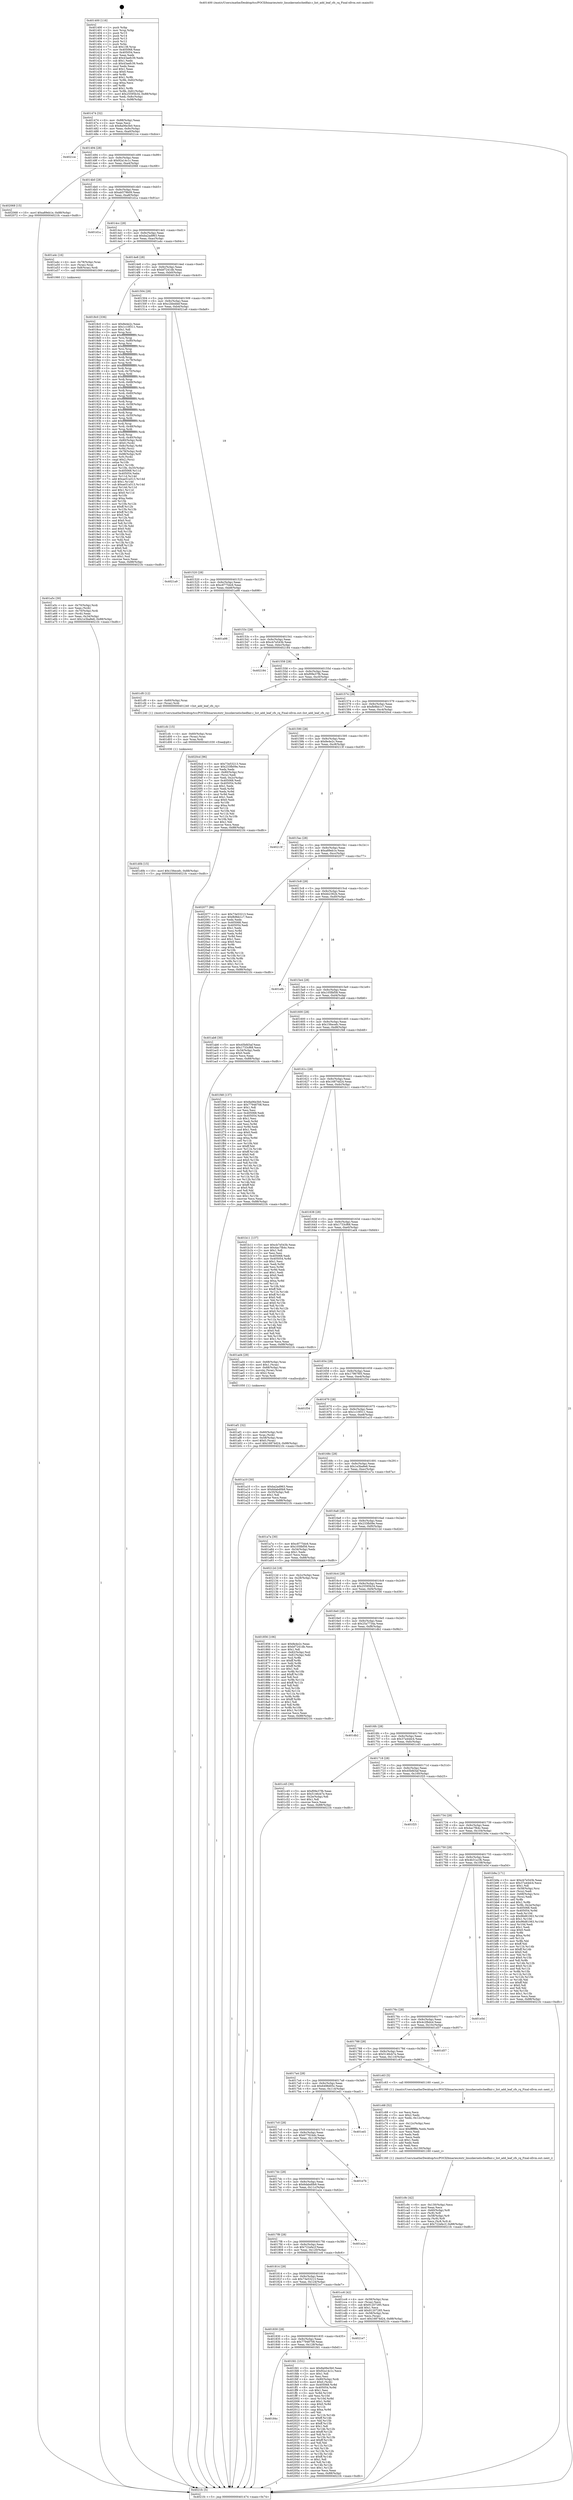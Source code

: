 digraph "0x401400" {
  label = "0x401400 (/mnt/c/Users/mathe/Desktop/tcc/POCII/binaries/extr_linuxkernelschedfair.c_list_add_leaf_cfs_rq_Final-ollvm.out::main(0))"
  labelloc = "t"
  node[shape=record]

  Entry [label="",width=0.3,height=0.3,shape=circle,fillcolor=black,style=filled]
  "0x401474" [label="{
     0x401474 [32]\l
     | [instrs]\l
     &nbsp;&nbsp;0x401474 \<+6\>: mov -0x88(%rbp),%eax\l
     &nbsp;&nbsp;0x40147a \<+2\>: mov %eax,%ecx\l
     &nbsp;&nbsp;0x40147c \<+6\>: sub $0x8a06e3b0,%ecx\l
     &nbsp;&nbsp;0x401482 \<+6\>: mov %eax,-0x9c(%rbp)\l
     &nbsp;&nbsp;0x401488 \<+6\>: mov %ecx,-0xa0(%rbp)\l
     &nbsp;&nbsp;0x40148e \<+6\>: je 00000000004021ce \<main+0xdce\>\l
  }"]
  "0x4021ce" [label="{
     0x4021ce\l
  }", style=dashed]
  "0x401494" [label="{
     0x401494 [28]\l
     | [instrs]\l
     &nbsp;&nbsp;0x401494 \<+5\>: jmp 0000000000401499 \<main+0x99\>\l
     &nbsp;&nbsp;0x401499 \<+6\>: mov -0x9c(%rbp),%eax\l
     &nbsp;&nbsp;0x40149f \<+5\>: sub $0x92a14c1c,%eax\l
     &nbsp;&nbsp;0x4014a4 \<+6\>: mov %eax,-0xa4(%rbp)\l
     &nbsp;&nbsp;0x4014aa \<+6\>: je 0000000000402068 \<main+0xc68\>\l
  }"]
  Exit [label="",width=0.3,height=0.3,shape=circle,fillcolor=black,style=filled,peripheries=2]
  "0x402068" [label="{
     0x402068 [15]\l
     | [instrs]\l
     &nbsp;&nbsp;0x402068 \<+10\>: movl $0xa89eb1e,-0x88(%rbp)\l
     &nbsp;&nbsp;0x402072 \<+5\>: jmp 00000000004021fc \<main+0xdfc\>\l
  }"]
  "0x4014b0" [label="{
     0x4014b0 [28]\l
     | [instrs]\l
     &nbsp;&nbsp;0x4014b0 \<+5\>: jmp 00000000004014b5 \<main+0xb5\>\l
     &nbsp;&nbsp;0x4014b5 \<+6\>: mov -0x9c(%rbp),%eax\l
     &nbsp;&nbsp;0x4014bb \<+5\>: sub $0xab579b09,%eax\l
     &nbsp;&nbsp;0x4014c0 \<+6\>: mov %eax,-0xa8(%rbp)\l
     &nbsp;&nbsp;0x4014c6 \<+6\>: je 0000000000401d1a \<main+0x91a\>\l
  }"]
  "0x40184c" [label="{
     0x40184c\l
  }", style=dashed]
  "0x401d1a" [label="{
     0x401d1a\l
  }", style=dashed]
  "0x4014cc" [label="{
     0x4014cc [28]\l
     | [instrs]\l
     &nbsp;&nbsp;0x4014cc \<+5\>: jmp 00000000004014d1 \<main+0xd1\>\l
     &nbsp;&nbsp;0x4014d1 \<+6\>: mov -0x9c(%rbp),%eax\l
     &nbsp;&nbsp;0x4014d7 \<+5\>: sub $0xba2ad963,%eax\l
     &nbsp;&nbsp;0x4014dc \<+6\>: mov %eax,-0xac(%rbp)\l
     &nbsp;&nbsp;0x4014e2 \<+6\>: je 0000000000401a4c \<main+0x64c\>\l
  }"]
  "0x401fd1" [label="{
     0x401fd1 [151]\l
     | [instrs]\l
     &nbsp;&nbsp;0x401fd1 \<+5\>: mov $0x8a06e3b0,%eax\l
     &nbsp;&nbsp;0x401fd6 \<+5\>: mov $0x92a14c1c,%ecx\l
     &nbsp;&nbsp;0x401fdb \<+2\>: mov $0x1,%dl\l
     &nbsp;&nbsp;0x401fdd \<+2\>: xor %esi,%esi\l
     &nbsp;&nbsp;0x401fdf \<+4\>: mov -0x80(%rbp),%rdi\l
     &nbsp;&nbsp;0x401fe3 \<+6\>: movl $0x0,(%rdi)\l
     &nbsp;&nbsp;0x401fe9 \<+8\>: mov 0x405068,%r8d\l
     &nbsp;&nbsp;0x401ff1 \<+8\>: mov 0x405054,%r9d\l
     &nbsp;&nbsp;0x401ff9 \<+3\>: sub $0x1,%esi\l
     &nbsp;&nbsp;0x401ffc \<+3\>: mov %r8d,%r10d\l
     &nbsp;&nbsp;0x401fff \<+3\>: add %esi,%r10d\l
     &nbsp;&nbsp;0x402002 \<+4\>: imul %r10d,%r8d\l
     &nbsp;&nbsp;0x402006 \<+4\>: and $0x1,%r8d\l
     &nbsp;&nbsp;0x40200a \<+4\>: cmp $0x0,%r8d\l
     &nbsp;&nbsp;0x40200e \<+4\>: sete %r11b\l
     &nbsp;&nbsp;0x402012 \<+4\>: cmp $0xa,%r9d\l
     &nbsp;&nbsp;0x402016 \<+3\>: setl %bl\l
     &nbsp;&nbsp;0x402019 \<+3\>: mov %r11b,%r14b\l
     &nbsp;&nbsp;0x40201c \<+4\>: xor $0xff,%r14b\l
     &nbsp;&nbsp;0x402020 \<+3\>: mov %bl,%r15b\l
     &nbsp;&nbsp;0x402023 \<+4\>: xor $0xff,%r15b\l
     &nbsp;&nbsp;0x402027 \<+3\>: xor $0x1,%dl\l
     &nbsp;&nbsp;0x40202a \<+3\>: mov %r14b,%r12b\l
     &nbsp;&nbsp;0x40202d \<+4\>: and $0xff,%r12b\l
     &nbsp;&nbsp;0x402031 \<+3\>: and %dl,%r11b\l
     &nbsp;&nbsp;0x402034 \<+3\>: mov %r15b,%r13b\l
     &nbsp;&nbsp;0x402037 \<+4\>: and $0xff,%r13b\l
     &nbsp;&nbsp;0x40203b \<+2\>: and %dl,%bl\l
     &nbsp;&nbsp;0x40203d \<+3\>: or %r11b,%r12b\l
     &nbsp;&nbsp;0x402040 \<+3\>: or %bl,%r13b\l
     &nbsp;&nbsp;0x402043 \<+3\>: xor %r13b,%r12b\l
     &nbsp;&nbsp;0x402046 \<+3\>: or %r15b,%r14b\l
     &nbsp;&nbsp;0x402049 \<+4\>: xor $0xff,%r14b\l
     &nbsp;&nbsp;0x40204d \<+3\>: or $0x1,%dl\l
     &nbsp;&nbsp;0x402050 \<+3\>: and %dl,%r14b\l
     &nbsp;&nbsp;0x402053 \<+3\>: or %r14b,%r12b\l
     &nbsp;&nbsp;0x402056 \<+4\>: test $0x1,%r12b\l
     &nbsp;&nbsp;0x40205a \<+3\>: cmovne %ecx,%eax\l
     &nbsp;&nbsp;0x40205d \<+6\>: mov %eax,-0x88(%rbp)\l
     &nbsp;&nbsp;0x402063 \<+5\>: jmp 00000000004021fc \<main+0xdfc\>\l
  }"]
  "0x401a4c" [label="{
     0x401a4c [16]\l
     | [instrs]\l
     &nbsp;&nbsp;0x401a4c \<+4\>: mov -0x78(%rbp),%rax\l
     &nbsp;&nbsp;0x401a50 \<+3\>: mov (%rax),%rax\l
     &nbsp;&nbsp;0x401a53 \<+4\>: mov 0x8(%rax),%rdi\l
     &nbsp;&nbsp;0x401a57 \<+5\>: call 0000000000401060 \<atoi@plt\>\l
     | [calls]\l
     &nbsp;&nbsp;0x401060 \{1\} (unknown)\l
  }"]
  "0x4014e8" [label="{
     0x4014e8 [28]\l
     | [instrs]\l
     &nbsp;&nbsp;0x4014e8 \<+5\>: jmp 00000000004014ed \<main+0xed\>\l
     &nbsp;&nbsp;0x4014ed \<+6\>: mov -0x9c(%rbp),%eax\l
     &nbsp;&nbsp;0x4014f3 \<+5\>: sub $0xbf7241db,%eax\l
     &nbsp;&nbsp;0x4014f8 \<+6\>: mov %eax,-0xb0(%rbp)\l
     &nbsp;&nbsp;0x4014fe \<+6\>: je 00000000004018c0 \<main+0x4c0\>\l
  }"]
  "0x401830" [label="{
     0x401830 [28]\l
     | [instrs]\l
     &nbsp;&nbsp;0x401830 \<+5\>: jmp 0000000000401835 \<main+0x435\>\l
     &nbsp;&nbsp;0x401835 \<+6\>: mov -0x9c(%rbp),%eax\l
     &nbsp;&nbsp;0x40183b \<+5\>: sub $0x77948708,%eax\l
     &nbsp;&nbsp;0x401840 \<+6\>: mov %eax,-0x128(%rbp)\l
     &nbsp;&nbsp;0x401846 \<+6\>: je 0000000000401fd1 \<main+0xbd1\>\l
  }"]
  "0x4018c0" [label="{
     0x4018c0 [336]\l
     | [instrs]\l
     &nbsp;&nbsp;0x4018c0 \<+5\>: mov $0x8e4e2c,%eax\l
     &nbsp;&nbsp;0x4018c5 \<+5\>: mov $0x1c10f311,%ecx\l
     &nbsp;&nbsp;0x4018ca \<+2\>: mov $0x1,%dl\l
     &nbsp;&nbsp;0x4018cc \<+3\>: mov %rsp,%rsi\l
     &nbsp;&nbsp;0x4018cf \<+4\>: add $0xfffffffffffffff0,%rsi\l
     &nbsp;&nbsp;0x4018d3 \<+3\>: mov %rsi,%rsp\l
     &nbsp;&nbsp;0x4018d6 \<+4\>: mov %rsi,-0x80(%rbp)\l
     &nbsp;&nbsp;0x4018da \<+3\>: mov %rsp,%rsi\l
     &nbsp;&nbsp;0x4018dd \<+4\>: add $0xfffffffffffffff0,%rsi\l
     &nbsp;&nbsp;0x4018e1 \<+3\>: mov %rsi,%rsp\l
     &nbsp;&nbsp;0x4018e4 \<+3\>: mov %rsp,%rdi\l
     &nbsp;&nbsp;0x4018e7 \<+4\>: add $0xfffffffffffffff0,%rdi\l
     &nbsp;&nbsp;0x4018eb \<+3\>: mov %rdi,%rsp\l
     &nbsp;&nbsp;0x4018ee \<+4\>: mov %rdi,-0x78(%rbp)\l
     &nbsp;&nbsp;0x4018f2 \<+3\>: mov %rsp,%rdi\l
     &nbsp;&nbsp;0x4018f5 \<+4\>: add $0xfffffffffffffff0,%rdi\l
     &nbsp;&nbsp;0x4018f9 \<+3\>: mov %rdi,%rsp\l
     &nbsp;&nbsp;0x4018fc \<+4\>: mov %rdi,-0x70(%rbp)\l
     &nbsp;&nbsp;0x401900 \<+3\>: mov %rsp,%rdi\l
     &nbsp;&nbsp;0x401903 \<+4\>: add $0xfffffffffffffff0,%rdi\l
     &nbsp;&nbsp;0x401907 \<+3\>: mov %rdi,%rsp\l
     &nbsp;&nbsp;0x40190a \<+4\>: mov %rdi,-0x68(%rbp)\l
     &nbsp;&nbsp;0x40190e \<+3\>: mov %rsp,%rdi\l
     &nbsp;&nbsp;0x401911 \<+4\>: add $0xfffffffffffffff0,%rdi\l
     &nbsp;&nbsp;0x401915 \<+3\>: mov %rdi,%rsp\l
     &nbsp;&nbsp;0x401918 \<+4\>: mov %rdi,-0x60(%rbp)\l
     &nbsp;&nbsp;0x40191c \<+3\>: mov %rsp,%rdi\l
     &nbsp;&nbsp;0x40191f \<+4\>: add $0xfffffffffffffff0,%rdi\l
     &nbsp;&nbsp;0x401923 \<+3\>: mov %rdi,%rsp\l
     &nbsp;&nbsp;0x401926 \<+4\>: mov %rdi,-0x58(%rbp)\l
     &nbsp;&nbsp;0x40192a \<+3\>: mov %rsp,%rdi\l
     &nbsp;&nbsp;0x40192d \<+4\>: add $0xfffffffffffffff0,%rdi\l
     &nbsp;&nbsp;0x401931 \<+3\>: mov %rdi,%rsp\l
     &nbsp;&nbsp;0x401934 \<+4\>: mov %rdi,-0x50(%rbp)\l
     &nbsp;&nbsp;0x401938 \<+3\>: mov %rsp,%rdi\l
     &nbsp;&nbsp;0x40193b \<+4\>: add $0xfffffffffffffff0,%rdi\l
     &nbsp;&nbsp;0x40193f \<+3\>: mov %rdi,%rsp\l
     &nbsp;&nbsp;0x401942 \<+4\>: mov %rdi,-0x48(%rbp)\l
     &nbsp;&nbsp;0x401946 \<+3\>: mov %rsp,%rdi\l
     &nbsp;&nbsp;0x401949 \<+4\>: add $0xfffffffffffffff0,%rdi\l
     &nbsp;&nbsp;0x40194d \<+3\>: mov %rdi,%rsp\l
     &nbsp;&nbsp;0x401950 \<+4\>: mov %rdi,-0x40(%rbp)\l
     &nbsp;&nbsp;0x401954 \<+4\>: mov -0x80(%rbp),%rdi\l
     &nbsp;&nbsp;0x401958 \<+6\>: movl $0x0,(%rdi)\l
     &nbsp;&nbsp;0x40195e \<+7\>: mov -0x8c(%rbp),%r8d\l
     &nbsp;&nbsp;0x401965 \<+3\>: mov %r8d,(%rsi)\l
     &nbsp;&nbsp;0x401968 \<+4\>: mov -0x78(%rbp),%rdi\l
     &nbsp;&nbsp;0x40196c \<+7\>: mov -0x98(%rbp),%r9\l
     &nbsp;&nbsp;0x401973 \<+3\>: mov %r9,(%rdi)\l
     &nbsp;&nbsp;0x401976 \<+3\>: cmpl $0x2,(%rsi)\l
     &nbsp;&nbsp;0x401979 \<+4\>: setne %r10b\l
     &nbsp;&nbsp;0x40197d \<+4\>: and $0x1,%r10b\l
     &nbsp;&nbsp;0x401981 \<+4\>: mov %r10b,-0x35(%rbp)\l
     &nbsp;&nbsp;0x401985 \<+8\>: mov 0x405068,%r11d\l
     &nbsp;&nbsp;0x40198d \<+7\>: mov 0x405054,%ebx\l
     &nbsp;&nbsp;0x401994 \<+3\>: mov %r11d,%r14d\l
     &nbsp;&nbsp;0x401997 \<+7\>: add $0xae51a513,%r14d\l
     &nbsp;&nbsp;0x40199e \<+4\>: sub $0x1,%r14d\l
     &nbsp;&nbsp;0x4019a2 \<+7\>: sub $0xae51a513,%r14d\l
     &nbsp;&nbsp;0x4019a9 \<+4\>: imul %r14d,%r11d\l
     &nbsp;&nbsp;0x4019ad \<+4\>: and $0x1,%r11d\l
     &nbsp;&nbsp;0x4019b1 \<+4\>: cmp $0x0,%r11d\l
     &nbsp;&nbsp;0x4019b5 \<+4\>: sete %r10b\l
     &nbsp;&nbsp;0x4019b9 \<+3\>: cmp $0xa,%ebx\l
     &nbsp;&nbsp;0x4019bc \<+4\>: setl %r15b\l
     &nbsp;&nbsp;0x4019c0 \<+3\>: mov %r10b,%r12b\l
     &nbsp;&nbsp;0x4019c3 \<+4\>: xor $0xff,%r12b\l
     &nbsp;&nbsp;0x4019c7 \<+3\>: mov %r15b,%r13b\l
     &nbsp;&nbsp;0x4019ca \<+4\>: xor $0xff,%r13b\l
     &nbsp;&nbsp;0x4019ce \<+3\>: xor $0x0,%dl\l
     &nbsp;&nbsp;0x4019d1 \<+3\>: mov %r12b,%sil\l
     &nbsp;&nbsp;0x4019d4 \<+4\>: and $0x0,%sil\l
     &nbsp;&nbsp;0x4019d8 \<+3\>: and %dl,%r10b\l
     &nbsp;&nbsp;0x4019db \<+3\>: mov %r13b,%dil\l
     &nbsp;&nbsp;0x4019de \<+4\>: and $0x0,%dil\l
     &nbsp;&nbsp;0x4019e2 \<+3\>: and %dl,%r15b\l
     &nbsp;&nbsp;0x4019e5 \<+3\>: or %r10b,%sil\l
     &nbsp;&nbsp;0x4019e8 \<+3\>: or %r15b,%dil\l
     &nbsp;&nbsp;0x4019eb \<+3\>: xor %dil,%sil\l
     &nbsp;&nbsp;0x4019ee \<+3\>: or %r13b,%r12b\l
     &nbsp;&nbsp;0x4019f1 \<+4\>: xor $0xff,%r12b\l
     &nbsp;&nbsp;0x4019f5 \<+3\>: or $0x0,%dl\l
     &nbsp;&nbsp;0x4019f8 \<+3\>: and %dl,%r12b\l
     &nbsp;&nbsp;0x4019fb \<+3\>: or %r12b,%sil\l
     &nbsp;&nbsp;0x4019fe \<+4\>: test $0x1,%sil\l
     &nbsp;&nbsp;0x401a02 \<+3\>: cmovne %ecx,%eax\l
     &nbsp;&nbsp;0x401a05 \<+6\>: mov %eax,-0x88(%rbp)\l
     &nbsp;&nbsp;0x401a0b \<+5\>: jmp 00000000004021fc \<main+0xdfc\>\l
  }"]
  "0x401504" [label="{
     0x401504 [28]\l
     | [instrs]\l
     &nbsp;&nbsp;0x401504 \<+5\>: jmp 0000000000401509 \<main+0x109\>\l
     &nbsp;&nbsp;0x401509 \<+6\>: mov -0x9c(%rbp),%eax\l
     &nbsp;&nbsp;0x40150f \<+5\>: sub $0xc2bbddef,%eax\l
     &nbsp;&nbsp;0x401514 \<+6\>: mov %eax,-0xb4(%rbp)\l
     &nbsp;&nbsp;0x40151a \<+6\>: je 00000000004021a9 \<main+0xda9\>\l
  }"]
  "0x4021e7" [label="{
     0x4021e7\l
  }", style=dashed]
  "0x4021a9" [label="{
     0x4021a9\l
  }", style=dashed]
  "0x401520" [label="{
     0x401520 [28]\l
     | [instrs]\l
     &nbsp;&nbsp;0x401520 \<+5\>: jmp 0000000000401525 \<main+0x125\>\l
     &nbsp;&nbsp;0x401525 \<+6\>: mov -0x9c(%rbp),%eax\l
     &nbsp;&nbsp;0x40152b \<+5\>: sub $0xc8775dc6,%eax\l
     &nbsp;&nbsp;0x401530 \<+6\>: mov %eax,-0xb8(%rbp)\l
     &nbsp;&nbsp;0x401536 \<+6\>: je 0000000000401a98 \<main+0x698\>\l
  }"]
  "0x401d0b" [label="{
     0x401d0b [15]\l
     | [instrs]\l
     &nbsp;&nbsp;0x401d0b \<+10\>: movl $0x156ecefc,-0x88(%rbp)\l
     &nbsp;&nbsp;0x401d15 \<+5\>: jmp 00000000004021fc \<main+0xdfc\>\l
  }"]
  "0x401a98" [label="{
     0x401a98\l
  }", style=dashed]
  "0x40153c" [label="{
     0x40153c [28]\l
     | [instrs]\l
     &nbsp;&nbsp;0x40153c \<+5\>: jmp 0000000000401541 \<main+0x141\>\l
     &nbsp;&nbsp;0x401541 \<+6\>: mov -0x9c(%rbp),%eax\l
     &nbsp;&nbsp;0x401547 \<+5\>: sub $0xcb7e543b,%eax\l
     &nbsp;&nbsp;0x40154c \<+6\>: mov %eax,-0xbc(%rbp)\l
     &nbsp;&nbsp;0x401552 \<+6\>: je 0000000000402184 \<main+0xd84\>\l
  }"]
  "0x401cfc" [label="{
     0x401cfc [15]\l
     | [instrs]\l
     &nbsp;&nbsp;0x401cfc \<+4\>: mov -0x60(%rbp),%rax\l
     &nbsp;&nbsp;0x401d00 \<+3\>: mov (%rax),%rax\l
     &nbsp;&nbsp;0x401d03 \<+3\>: mov %rax,%rdi\l
     &nbsp;&nbsp;0x401d06 \<+5\>: call 0000000000401030 \<free@plt\>\l
     | [calls]\l
     &nbsp;&nbsp;0x401030 \{1\} (unknown)\l
  }"]
  "0x402184" [label="{
     0x402184\l
  }", style=dashed]
  "0x401558" [label="{
     0x401558 [28]\l
     | [instrs]\l
     &nbsp;&nbsp;0x401558 \<+5\>: jmp 000000000040155d \<main+0x15d\>\l
     &nbsp;&nbsp;0x40155d \<+6\>: mov -0x9c(%rbp),%eax\l
     &nbsp;&nbsp;0x401563 \<+5\>: sub $0xf09e37fb,%eax\l
     &nbsp;&nbsp;0x401568 \<+6\>: mov %eax,-0xc0(%rbp)\l
     &nbsp;&nbsp;0x40156e \<+6\>: je 0000000000401cf0 \<main+0x8f0\>\l
  }"]
  "0x401814" [label="{
     0x401814 [28]\l
     | [instrs]\l
     &nbsp;&nbsp;0x401814 \<+5\>: jmp 0000000000401819 \<main+0x419\>\l
     &nbsp;&nbsp;0x401819 \<+6\>: mov -0x9c(%rbp),%eax\l
     &nbsp;&nbsp;0x40181f \<+5\>: sub $0x73e53213,%eax\l
     &nbsp;&nbsp;0x401824 \<+6\>: mov %eax,-0x124(%rbp)\l
     &nbsp;&nbsp;0x40182a \<+6\>: je 00000000004021e7 \<main+0xde7\>\l
  }"]
  "0x401cf0" [label="{
     0x401cf0 [12]\l
     | [instrs]\l
     &nbsp;&nbsp;0x401cf0 \<+4\>: mov -0x60(%rbp),%rax\l
     &nbsp;&nbsp;0x401cf4 \<+3\>: mov (%rax),%rdi\l
     &nbsp;&nbsp;0x401cf7 \<+5\>: call 0000000000401240 \<list_add_leaf_cfs_rq\>\l
     | [calls]\l
     &nbsp;&nbsp;0x401240 \{1\} (/mnt/c/Users/mathe/Desktop/tcc/POCII/binaries/extr_linuxkernelschedfair.c_list_add_leaf_cfs_rq_Final-ollvm.out::list_add_leaf_cfs_rq)\l
  }"]
  "0x401574" [label="{
     0x401574 [28]\l
     | [instrs]\l
     &nbsp;&nbsp;0x401574 \<+5\>: jmp 0000000000401579 \<main+0x179\>\l
     &nbsp;&nbsp;0x401579 \<+6\>: mov -0x9c(%rbp),%eax\l
     &nbsp;&nbsp;0x40157f \<+5\>: sub $0xfb9bb1c7,%eax\l
     &nbsp;&nbsp;0x401584 \<+6\>: mov %eax,-0xc4(%rbp)\l
     &nbsp;&nbsp;0x40158a \<+6\>: je 00000000004020cd \<main+0xccd\>\l
  }"]
  "0x401cc6" [label="{
     0x401cc6 [42]\l
     | [instrs]\l
     &nbsp;&nbsp;0x401cc6 \<+4\>: mov -0x58(%rbp),%rax\l
     &nbsp;&nbsp;0x401cca \<+2\>: mov (%rax),%ecx\l
     &nbsp;&nbsp;0x401ccc \<+6\>: sub $0x91207285,%ecx\l
     &nbsp;&nbsp;0x401cd2 \<+3\>: add $0x1,%ecx\l
     &nbsp;&nbsp;0x401cd5 \<+6\>: add $0x91207285,%ecx\l
     &nbsp;&nbsp;0x401cdb \<+4\>: mov -0x58(%rbp),%rax\l
     &nbsp;&nbsp;0x401cdf \<+2\>: mov %ecx,(%rax)\l
     &nbsp;&nbsp;0x401ce1 \<+10\>: movl $0x16874d24,-0x88(%rbp)\l
     &nbsp;&nbsp;0x401ceb \<+5\>: jmp 00000000004021fc \<main+0xdfc\>\l
  }"]
  "0x4020cd" [label="{
     0x4020cd [96]\l
     | [instrs]\l
     &nbsp;&nbsp;0x4020cd \<+5\>: mov $0x73e53213,%eax\l
     &nbsp;&nbsp;0x4020d2 \<+5\>: mov $0x233fb09e,%ecx\l
     &nbsp;&nbsp;0x4020d7 \<+2\>: xor %edx,%edx\l
     &nbsp;&nbsp;0x4020d9 \<+4\>: mov -0x80(%rbp),%rsi\l
     &nbsp;&nbsp;0x4020dd \<+2\>: mov (%rsi),%edi\l
     &nbsp;&nbsp;0x4020df \<+3\>: mov %edi,-0x2c(%rbp)\l
     &nbsp;&nbsp;0x4020e2 \<+7\>: mov 0x405068,%edi\l
     &nbsp;&nbsp;0x4020e9 \<+8\>: mov 0x405054,%r8d\l
     &nbsp;&nbsp;0x4020f1 \<+3\>: sub $0x1,%edx\l
     &nbsp;&nbsp;0x4020f4 \<+3\>: mov %edi,%r9d\l
     &nbsp;&nbsp;0x4020f7 \<+3\>: add %edx,%r9d\l
     &nbsp;&nbsp;0x4020fa \<+4\>: imul %r9d,%edi\l
     &nbsp;&nbsp;0x4020fe \<+3\>: and $0x1,%edi\l
     &nbsp;&nbsp;0x402101 \<+3\>: cmp $0x0,%edi\l
     &nbsp;&nbsp;0x402104 \<+4\>: sete %r10b\l
     &nbsp;&nbsp;0x402108 \<+4\>: cmp $0xa,%r8d\l
     &nbsp;&nbsp;0x40210c \<+4\>: setl %r11b\l
     &nbsp;&nbsp;0x402110 \<+3\>: mov %r10b,%bl\l
     &nbsp;&nbsp;0x402113 \<+3\>: and %r11b,%bl\l
     &nbsp;&nbsp;0x402116 \<+3\>: xor %r11b,%r10b\l
     &nbsp;&nbsp;0x402119 \<+3\>: or %r10b,%bl\l
     &nbsp;&nbsp;0x40211c \<+3\>: test $0x1,%bl\l
     &nbsp;&nbsp;0x40211f \<+3\>: cmovne %ecx,%eax\l
     &nbsp;&nbsp;0x402122 \<+6\>: mov %eax,-0x88(%rbp)\l
     &nbsp;&nbsp;0x402128 \<+5\>: jmp 00000000004021fc \<main+0xdfc\>\l
  }"]
  "0x401590" [label="{
     0x401590 [28]\l
     | [instrs]\l
     &nbsp;&nbsp;0x401590 \<+5\>: jmp 0000000000401595 \<main+0x195\>\l
     &nbsp;&nbsp;0x401595 \<+6\>: mov -0x9c(%rbp),%eax\l
     &nbsp;&nbsp;0x40159b \<+5\>: sub $0x8e4e2c,%eax\l
     &nbsp;&nbsp;0x4015a0 \<+6\>: mov %eax,-0xc8(%rbp)\l
     &nbsp;&nbsp;0x4015a6 \<+6\>: je 000000000040213f \<main+0xd3f\>\l
  }"]
  "0x4017f8" [label="{
     0x4017f8 [28]\l
     | [instrs]\l
     &nbsp;&nbsp;0x4017f8 \<+5\>: jmp 00000000004017fd \<main+0x3fd\>\l
     &nbsp;&nbsp;0x4017fd \<+6\>: mov -0x9c(%rbp),%eax\l
     &nbsp;&nbsp;0x401803 \<+5\>: sub $0x722efa1f,%eax\l
     &nbsp;&nbsp;0x401808 \<+6\>: mov %eax,-0x120(%rbp)\l
     &nbsp;&nbsp;0x40180e \<+6\>: je 0000000000401cc6 \<main+0x8c6\>\l
  }"]
  "0x40213f" [label="{
     0x40213f\l
  }", style=dashed]
  "0x4015ac" [label="{
     0x4015ac [28]\l
     | [instrs]\l
     &nbsp;&nbsp;0x4015ac \<+5\>: jmp 00000000004015b1 \<main+0x1b1\>\l
     &nbsp;&nbsp;0x4015b1 \<+6\>: mov -0x9c(%rbp),%eax\l
     &nbsp;&nbsp;0x4015b7 \<+5\>: sub $0xa89eb1e,%eax\l
     &nbsp;&nbsp;0x4015bc \<+6\>: mov %eax,-0xcc(%rbp)\l
     &nbsp;&nbsp;0x4015c2 \<+6\>: je 0000000000402077 \<main+0xc77\>\l
  }"]
  "0x401a2e" [label="{
     0x401a2e\l
  }", style=dashed]
  "0x402077" [label="{
     0x402077 [86]\l
     | [instrs]\l
     &nbsp;&nbsp;0x402077 \<+5\>: mov $0x73e53213,%eax\l
     &nbsp;&nbsp;0x40207c \<+5\>: mov $0xfb9bb1c7,%ecx\l
     &nbsp;&nbsp;0x402081 \<+2\>: xor %edx,%edx\l
     &nbsp;&nbsp;0x402083 \<+7\>: mov 0x405068,%esi\l
     &nbsp;&nbsp;0x40208a \<+7\>: mov 0x405054,%edi\l
     &nbsp;&nbsp;0x402091 \<+3\>: sub $0x1,%edx\l
     &nbsp;&nbsp;0x402094 \<+3\>: mov %esi,%r8d\l
     &nbsp;&nbsp;0x402097 \<+3\>: add %edx,%r8d\l
     &nbsp;&nbsp;0x40209a \<+4\>: imul %r8d,%esi\l
     &nbsp;&nbsp;0x40209e \<+3\>: and $0x1,%esi\l
     &nbsp;&nbsp;0x4020a1 \<+3\>: cmp $0x0,%esi\l
     &nbsp;&nbsp;0x4020a4 \<+4\>: sete %r9b\l
     &nbsp;&nbsp;0x4020a8 \<+3\>: cmp $0xa,%edi\l
     &nbsp;&nbsp;0x4020ab \<+4\>: setl %r10b\l
     &nbsp;&nbsp;0x4020af \<+3\>: mov %r9b,%r11b\l
     &nbsp;&nbsp;0x4020b2 \<+3\>: and %r10b,%r11b\l
     &nbsp;&nbsp;0x4020b5 \<+3\>: xor %r10b,%r9b\l
     &nbsp;&nbsp;0x4020b8 \<+3\>: or %r9b,%r11b\l
     &nbsp;&nbsp;0x4020bb \<+4\>: test $0x1,%r11b\l
     &nbsp;&nbsp;0x4020bf \<+3\>: cmovne %ecx,%eax\l
     &nbsp;&nbsp;0x4020c2 \<+6\>: mov %eax,-0x88(%rbp)\l
     &nbsp;&nbsp;0x4020c8 \<+5\>: jmp 00000000004021fc \<main+0xdfc\>\l
  }"]
  "0x4015c8" [label="{
     0x4015c8 [28]\l
     | [instrs]\l
     &nbsp;&nbsp;0x4015c8 \<+5\>: jmp 00000000004015cd \<main+0x1cd\>\l
     &nbsp;&nbsp;0x4015cd \<+6\>: mov -0x9c(%rbp),%eax\l
     &nbsp;&nbsp;0x4015d3 \<+5\>: sub $0xbb2362b,%eax\l
     &nbsp;&nbsp;0x4015d8 \<+6\>: mov %eax,-0xd0(%rbp)\l
     &nbsp;&nbsp;0x4015de \<+6\>: je 0000000000401efb \<main+0xafb\>\l
  }"]
  "0x4017dc" [label="{
     0x4017dc [28]\l
     | [instrs]\l
     &nbsp;&nbsp;0x4017dc \<+5\>: jmp 00000000004017e1 \<main+0x3e1\>\l
     &nbsp;&nbsp;0x4017e1 \<+6\>: mov -0x9c(%rbp),%eax\l
     &nbsp;&nbsp;0x4017e7 \<+5\>: sub $0x6dabd0b9,%eax\l
     &nbsp;&nbsp;0x4017ec \<+6\>: mov %eax,-0x11c(%rbp)\l
     &nbsp;&nbsp;0x4017f2 \<+6\>: je 0000000000401a2e \<main+0x62e\>\l
  }"]
  "0x401efb" [label="{
     0x401efb\l
  }", style=dashed]
  "0x4015e4" [label="{
     0x4015e4 [28]\l
     | [instrs]\l
     &nbsp;&nbsp;0x4015e4 \<+5\>: jmp 00000000004015e9 \<main+0x1e9\>\l
     &nbsp;&nbsp;0x4015e9 \<+6\>: mov -0x9c(%rbp),%eax\l
     &nbsp;&nbsp;0x4015ef \<+5\>: sub $0x105fbf58,%eax\l
     &nbsp;&nbsp;0x4015f4 \<+6\>: mov %eax,-0xd4(%rbp)\l
     &nbsp;&nbsp;0x4015fa \<+6\>: je 0000000000401ab6 \<main+0x6b6\>\l
  }"]
  "0x401e7b" [label="{
     0x401e7b\l
  }", style=dashed]
  "0x401ab6" [label="{
     0x401ab6 [30]\l
     | [instrs]\l
     &nbsp;&nbsp;0x401ab6 \<+5\>: mov $0x45bfd3af,%eax\l
     &nbsp;&nbsp;0x401abb \<+5\>: mov $0x1733cf68,%ecx\l
     &nbsp;&nbsp;0x401ac0 \<+3\>: mov -0x34(%rbp),%edx\l
     &nbsp;&nbsp;0x401ac3 \<+3\>: cmp $0x0,%edx\l
     &nbsp;&nbsp;0x401ac6 \<+3\>: cmove %ecx,%eax\l
     &nbsp;&nbsp;0x401ac9 \<+6\>: mov %eax,-0x88(%rbp)\l
     &nbsp;&nbsp;0x401acf \<+5\>: jmp 00000000004021fc \<main+0xdfc\>\l
  }"]
  "0x401600" [label="{
     0x401600 [28]\l
     | [instrs]\l
     &nbsp;&nbsp;0x401600 \<+5\>: jmp 0000000000401605 \<main+0x205\>\l
     &nbsp;&nbsp;0x401605 \<+6\>: mov -0x9c(%rbp),%eax\l
     &nbsp;&nbsp;0x40160b \<+5\>: sub $0x156ecefc,%eax\l
     &nbsp;&nbsp;0x401610 \<+6\>: mov %eax,-0xd8(%rbp)\l
     &nbsp;&nbsp;0x401616 \<+6\>: je 0000000000401f48 \<main+0xb48\>\l
  }"]
  "0x4017c0" [label="{
     0x4017c0 [28]\l
     | [instrs]\l
     &nbsp;&nbsp;0x4017c0 \<+5\>: jmp 00000000004017c5 \<main+0x3c5\>\l
     &nbsp;&nbsp;0x4017c5 \<+6\>: mov -0x9c(%rbp),%eax\l
     &nbsp;&nbsp;0x4017cb \<+5\>: sub $0x677624dc,%eax\l
     &nbsp;&nbsp;0x4017d0 \<+6\>: mov %eax,-0x118(%rbp)\l
     &nbsp;&nbsp;0x4017d6 \<+6\>: je 0000000000401e7b \<main+0xa7b\>\l
  }"]
  "0x401f48" [label="{
     0x401f48 [137]\l
     | [instrs]\l
     &nbsp;&nbsp;0x401f48 \<+5\>: mov $0x8a06e3b0,%eax\l
     &nbsp;&nbsp;0x401f4d \<+5\>: mov $0x77948708,%ecx\l
     &nbsp;&nbsp;0x401f52 \<+2\>: mov $0x1,%dl\l
     &nbsp;&nbsp;0x401f54 \<+2\>: xor %esi,%esi\l
     &nbsp;&nbsp;0x401f56 \<+7\>: mov 0x405068,%edi\l
     &nbsp;&nbsp;0x401f5d \<+8\>: mov 0x405054,%r8d\l
     &nbsp;&nbsp;0x401f65 \<+3\>: sub $0x1,%esi\l
     &nbsp;&nbsp;0x401f68 \<+3\>: mov %edi,%r9d\l
     &nbsp;&nbsp;0x401f6b \<+3\>: add %esi,%r9d\l
     &nbsp;&nbsp;0x401f6e \<+4\>: imul %r9d,%edi\l
     &nbsp;&nbsp;0x401f72 \<+3\>: and $0x1,%edi\l
     &nbsp;&nbsp;0x401f75 \<+3\>: cmp $0x0,%edi\l
     &nbsp;&nbsp;0x401f78 \<+4\>: sete %r10b\l
     &nbsp;&nbsp;0x401f7c \<+4\>: cmp $0xa,%r8d\l
     &nbsp;&nbsp;0x401f80 \<+4\>: setl %r11b\l
     &nbsp;&nbsp;0x401f84 \<+3\>: mov %r10b,%bl\l
     &nbsp;&nbsp;0x401f87 \<+3\>: xor $0xff,%bl\l
     &nbsp;&nbsp;0x401f8a \<+3\>: mov %r11b,%r14b\l
     &nbsp;&nbsp;0x401f8d \<+4\>: xor $0xff,%r14b\l
     &nbsp;&nbsp;0x401f91 \<+3\>: xor $0x0,%dl\l
     &nbsp;&nbsp;0x401f94 \<+3\>: mov %bl,%r15b\l
     &nbsp;&nbsp;0x401f97 \<+4\>: and $0x0,%r15b\l
     &nbsp;&nbsp;0x401f9b \<+3\>: and %dl,%r10b\l
     &nbsp;&nbsp;0x401f9e \<+3\>: mov %r14b,%r12b\l
     &nbsp;&nbsp;0x401fa1 \<+4\>: and $0x0,%r12b\l
     &nbsp;&nbsp;0x401fa5 \<+3\>: and %dl,%r11b\l
     &nbsp;&nbsp;0x401fa8 \<+3\>: or %r10b,%r15b\l
     &nbsp;&nbsp;0x401fab \<+3\>: or %r11b,%r12b\l
     &nbsp;&nbsp;0x401fae \<+3\>: xor %r12b,%r15b\l
     &nbsp;&nbsp;0x401fb1 \<+3\>: or %r14b,%bl\l
     &nbsp;&nbsp;0x401fb4 \<+3\>: xor $0xff,%bl\l
     &nbsp;&nbsp;0x401fb7 \<+3\>: or $0x0,%dl\l
     &nbsp;&nbsp;0x401fba \<+2\>: and %dl,%bl\l
     &nbsp;&nbsp;0x401fbc \<+3\>: or %bl,%r15b\l
     &nbsp;&nbsp;0x401fbf \<+4\>: test $0x1,%r15b\l
     &nbsp;&nbsp;0x401fc3 \<+3\>: cmovne %ecx,%eax\l
     &nbsp;&nbsp;0x401fc6 \<+6\>: mov %eax,-0x88(%rbp)\l
     &nbsp;&nbsp;0x401fcc \<+5\>: jmp 00000000004021fc \<main+0xdfc\>\l
  }"]
  "0x40161c" [label="{
     0x40161c [28]\l
     | [instrs]\l
     &nbsp;&nbsp;0x40161c \<+5\>: jmp 0000000000401621 \<main+0x221\>\l
     &nbsp;&nbsp;0x401621 \<+6\>: mov -0x9c(%rbp),%eax\l
     &nbsp;&nbsp;0x401627 \<+5\>: sub $0x16874d24,%eax\l
     &nbsp;&nbsp;0x40162c \<+6\>: mov %eax,-0xdc(%rbp)\l
     &nbsp;&nbsp;0x401632 \<+6\>: je 0000000000401b11 \<main+0x711\>\l
  }"]
  "0x401ed1" [label="{
     0x401ed1\l
  }", style=dashed]
  "0x401b11" [label="{
     0x401b11 [137]\l
     | [instrs]\l
     &nbsp;&nbsp;0x401b11 \<+5\>: mov $0xcb7e543b,%eax\l
     &nbsp;&nbsp;0x401b16 \<+5\>: mov $0x4ac7fb4c,%ecx\l
     &nbsp;&nbsp;0x401b1b \<+2\>: mov $0x1,%dl\l
     &nbsp;&nbsp;0x401b1d \<+2\>: xor %esi,%esi\l
     &nbsp;&nbsp;0x401b1f \<+7\>: mov 0x405068,%edi\l
     &nbsp;&nbsp;0x401b26 \<+8\>: mov 0x405054,%r8d\l
     &nbsp;&nbsp;0x401b2e \<+3\>: sub $0x1,%esi\l
     &nbsp;&nbsp;0x401b31 \<+3\>: mov %edi,%r9d\l
     &nbsp;&nbsp;0x401b34 \<+3\>: add %esi,%r9d\l
     &nbsp;&nbsp;0x401b37 \<+4\>: imul %r9d,%edi\l
     &nbsp;&nbsp;0x401b3b \<+3\>: and $0x1,%edi\l
     &nbsp;&nbsp;0x401b3e \<+3\>: cmp $0x0,%edi\l
     &nbsp;&nbsp;0x401b41 \<+4\>: sete %r10b\l
     &nbsp;&nbsp;0x401b45 \<+4\>: cmp $0xa,%r8d\l
     &nbsp;&nbsp;0x401b49 \<+4\>: setl %r11b\l
     &nbsp;&nbsp;0x401b4d \<+3\>: mov %r10b,%bl\l
     &nbsp;&nbsp;0x401b50 \<+3\>: xor $0xff,%bl\l
     &nbsp;&nbsp;0x401b53 \<+3\>: mov %r11b,%r14b\l
     &nbsp;&nbsp;0x401b56 \<+4\>: xor $0xff,%r14b\l
     &nbsp;&nbsp;0x401b5a \<+3\>: xor $0x0,%dl\l
     &nbsp;&nbsp;0x401b5d \<+3\>: mov %bl,%r15b\l
     &nbsp;&nbsp;0x401b60 \<+4\>: and $0x0,%r15b\l
     &nbsp;&nbsp;0x401b64 \<+3\>: and %dl,%r10b\l
     &nbsp;&nbsp;0x401b67 \<+3\>: mov %r14b,%r12b\l
     &nbsp;&nbsp;0x401b6a \<+4\>: and $0x0,%r12b\l
     &nbsp;&nbsp;0x401b6e \<+3\>: and %dl,%r11b\l
     &nbsp;&nbsp;0x401b71 \<+3\>: or %r10b,%r15b\l
     &nbsp;&nbsp;0x401b74 \<+3\>: or %r11b,%r12b\l
     &nbsp;&nbsp;0x401b77 \<+3\>: xor %r12b,%r15b\l
     &nbsp;&nbsp;0x401b7a \<+3\>: or %r14b,%bl\l
     &nbsp;&nbsp;0x401b7d \<+3\>: xor $0xff,%bl\l
     &nbsp;&nbsp;0x401b80 \<+3\>: or $0x0,%dl\l
     &nbsp;&nbsp;0x401b83 \<+2\>: and %dl,%bl\l
     &nbsp;&nbsp;0x401b85 \<+3\>: or %bl,%r15b\l
     &nbsp;&nbsp;0x401b88 \<+4\>: test $0x1,%r15b\l
     &nbsp;&nbsp;0x401b8c \<+3\>: cmovne %ecx,%eax\l
     &nbsp;&nbsp;0x401b8f \<+6\>: mov %eax,-0x88(%rbp)\l
     &nbsp;&nbsp;0x401b95 \<+5\>: jmp 00000000004021fc \<main+0xdfc\>\l
  }"]
  "0x401638" [label="{
     0x401638 [28]\l
     | [instrs]\l
     &nbsp;&nbsp;0x401638 \<+5\>: jmp 000000000040163d \<main+0x23d\>\l
     &nbsp;&nbsp;0x40163d \<+6\>: mov -0x9c(%rbp),%eax\l
     &nbsp;&nbsp;0x401643 \<+5\>: sub $0x1733cf68,%eax\l
     &nbsp;&nbsp;0x401648 \<+6\>: mov %eax,-0xe0(%rbp)\l
     &nbsp;&nbsp;0x40164e \<+6\>: je 0000000000401ad4 \<main+0x6d4\>\l
  }"]
  "0x401c9c" [label="{
     0x401c9c [42]\l
     | [instrs]\l
     &nbsp;&nbsp;0x401c9c \<+6\>: mov -0x130(%rbp),%ecx\l
     &nbsp;&nbsp;0x401ca2 \<+3\>: imul %eax,%ecx\l
     &nbsp;&nbsp;0x401ca5 \<+4\>: mov -0x60(%rbp),%r8\l
     &nbsp;&nbsp;0x401ca9 \<+3\>: mov (%r8),%r8\l
     &nbsp;&nbsp;0x401cac \<+4\>: mov -0x58(%rbp),%r9\l
     &nbsp;&nbsp;0x401cb0 \<+3\>: movslq (%r9),%r9\l
     &nbsp;&nbsp;0x401cb3 \<+4\>: mov %ecx,(%r8,%r9,4)\l
     &nbsp;&nbsp;0x401cb7 \<+10\>: movl $0x722efa1f,-0x88(%rbp)\l
     &nbsp;&nbsp;0x401cc1 \<+5\>: jmp 00000000004021fc \<main+0xdfc\>\l
  }"]
  "0x401ad4" [label="{
     0x401ad4 [29]\l
     | [instrs]\l
     &nbsp;&nbsp;0x401ad4 \<+4\>: mov -0x68(%rbp),%rax\l
     &nbsp;&nbsp;0x401ad8 \<+6\>: movl $0x1,(%rax)\l
     &nbsp;&nbsp;0x401ade \<+4\>: mov -0x68(%rbp),%rax\l
     &nbsp;&nbsp;0x401ae2 \<+3\>: movslq (%rax),%rax\l
     &nbsp;&nbsp;0x401ae5 \<+4\>: shl $0x2,%rax\l
     &nbsp;&nbsp;0x401ae9 \<+3\>: mov %rax,%rdi\l
     &nbsp;&nbsp;0x401aec \<+5\>: call 0000000000401050 \<malloc@plt\>\l
     | [calls]\l
     &nbsp;&nbsp;0x401050 \{1\} (unknown)\l
  }"]
  "0x401654" [label="{
     0x401654 [28]\l
     | [instrs]\l
     &nbsp;&nbsp;0x401654 \<+5\>: jmp 0000000000401659 \<main+0x259\>\l
     &nbsp;&nbsp;0x401659 \<+6\>: mov -0x9c(%rbp),%eax\l
     &nbsp;&nbsp;0x40165f \<+5\>: sub $0x17967f05,%eax\l
     &nbsp;&nbsp;0x401664 \<+6\>: mov %eax,-0xe4(%rbp)\l
     &nbsp;&nbsp;0x40166a \<+6\>: je 0000000000401f34 \<main+0xb34\>\l
  }"]
  "0x401c68" [label="{
     0x401c68 [52]\l
     | [instrs]\l
     &nbsp;&nbsp;0x401c68 \<+2\>: xor %ecx,%ecx\l
     &nbsp;&nbsp;0x401c6a \<+5\>: mov $0x2,%edx\l
     &nbsp;&nbsp;0x401c6f \<+6\>: mov %edx,-0x12c(%rbp)\l
     &nbsp;&nbsp;0x401c75 \<+1\>: cltd\l
     &nbsp;&nbsp;0x401c76 \<+6\>: mov -0x12c(%rbp),%esi\l
     &nbsp;&nbsp;0x401c7c \<+2\>: idiv %esi\l
     &nbsp;&nbsp;0x401c7e \<+6\>: imul $0xfffffffe,%edx,%edx\l
     &nbsp;&nbsp;0x401c84 \<+2\>: mov %ecx,%edi\l
     &nbsp;&nbsp;0x401c86 \<+2\>: sub %edx,%edi\l
     &nbsp;&nbsp;0x401c88 \<+2\>: mov %ecx,%edx\l
     &nbsp;&nbsp;0x401c8a \<+3\>: sub $0x1,%edx\l
     &nbsp;&nbsp;0x401c8d \<+2\>: add %edx,%edi\l
     &nbsp;&nbsp;0x401c8f \<+2\>: sub %edi,%ecx\l
     &nbsp;&nbsp;0x401c91 \<+6\>: mov %ecx,-0x130(%rbp)\l
     &nbsp;&nbsp;0x401c97 \<+5\>: call 0000000000401160 \<next_i\>\l
     | [calls]\l
     &nbsp;&nbsp;0x401160 \{1\} (/mnt/c/Users/mathe/Desktop/tcc/POCII/binaries/extr_linuxkernelschedfair.c_list_add_leaf_cfs_rq_Final-ollvm.out::next_i)\l
  }"]
  "0x401f34" [label="{
     0x401f34\l
  }", style=dashed]
  "0x401670" [label="{
     0x401670 [28]\l
     | [instrs]\l
     &nbsp;&nbsp;0x401670 \<+5\>: jmp 0000000000401675 \<main+0x275\>\l
     &nbsp;&nbsp;0x401675 \<+6\>: mov -0x9c(%rbp),%eax\l
     &nbsp;&nbsp;0x40167b \<+5\>: sub $0x1c10f311,%eax\l
     &nbsp;&nbsp;0x401680 \<+6\>: mov %eax,-0xe8(%rbp)\l
     &nbsp;&nbsp;0x401686 \<+6\>: je 0000000000401a10 \<main+0x610\>\l
  }"]
  "0x4017a4" [label="{
     0x4017a4 [28]\l
     | [instrs]\l
     &nbsp;&nbsp;0x4017a4 \<+5\>: jmp 00000000004017a9 \<main+0x3a9\>\l
     &nbsp;&nbsp;0x4017a9 \<+6\>: mov -0x9c(%rbp),%eax\l
     &nbsp;&nbsp;0x4017af \<+5\>: sub $0x6498d05c,%eax\l
     &nbsp;&nbsp;0x4017b4 \<+6\>: mov %eax,-0x114(%rbp)\l
     &nbsp;&nbsp;0x4017ba \<+6\>: je 0000000000401ed1 \<main+0xad1\>\l
  }"]
  "0x401a10" [label="{
     0x401a10 [30]\l
     | [instrs]\l
     &nbsp;&nbsp;0x401a10 \<+5\>: mov $0xba2ad963,%eax\l
     &nbsp;&nbsp;0x401a15 \<+5\>: mov $0x6dabd0b9,%ecx\l
     &nbsp;&nbsp;0x401a1a \<+3\>: mov -0x35(%rbp),%dl\l
     &nbsp;&nbsp;0x401a1d \<+3\>: test $0x1,%dl\l
     &nbsp;&nbsp;0x401a20 \<+3\>: cmovne %ecx,%eax\l
     &nbsp;&nbsp;0x401a23 \<+6\>: mov %eax,-0x88(%rbp)\l
     &nbsp;&nbsp;0x401a29 \<+5\>: jmp 00000000004021fc \<main+0xdfc\>\l
  }"]
  "0x40168c" [label="{
     0x40168c [28]\l
     | [instrs]\l
     &nbsp;&nbsp;0x40168c \<+5\>: jmp 0000000000401691 \<main+0x291\>\l
     &nbsp;&nbsp;0x401691 \<+6\>: mov -0x9c(%rbp),%eax\l
     &nbsp;&nbsp;0x401697 \<+5\>: sub $0x1e3ba8e6,%eax\l
     &nbsp;&nbsp;0x40169c \<+6\>: mov %eax,-0xec(%rbp)\l
     &nbsp;&nbsp;0x4016a2 \<+6\>: je 0000000000401a7a \<main+0x67a\>\l
  }"]
  "0x401c63" [label="{
     0x401c63 [5]\l
     | [instrs]\l
     &nbsp;&nbsp;0x401c63 \<+5\>: call 0000000000401160 \<next_i\>\l
     | [calls]\l
     &nbsp;&nbsp;0x401160 \{1\} (/mnt/c/Users/mathe/Desktop/tcc/POCII/binaries/extr_linuxkernelschedfair.c_list_add_leaf_cfs_rq_Final-ollvm.out::next_i)\l
  }"]
  "0x401a7a" [label="{
     0x401a7a [30]\l
     | [instrs]\l
     &nbsp;&nbsp;0x401a7a \<+5\>: mov $0xc8775dc6,%eax\l
     &nbsp;&nbsp;0x401a7f \<+5\>: mov $0x105fbf58,%ecx\l
     &nbsp;&nbsp;0x401a84 \<+3\>: mov -0x34(%rbp),%edx\l
     &nbsp;&nbsp;0x401a87 \<+3\>: cmp $0x1,%edx\l
     &nbsp;&nbsp;0x401a8a \<+3\>: cmovl %ecx,%eax\l
     &nbsp;&nbsp;0x401a8d \<+6\>: mov %eax,-0x88(%rbp)\l
     &nbsp;&nbsp;0x401a93 \<+5\>: jmp 00000000004021fc \<main+0xdfc\>\l
  }"]
  "0x4016a8" [label="{
     0x4016a8 [28]\l
     | [instrs]\l
     &nbsp;&nbsp;0x4016a8 \<+5\>: jmp 00000000004016ad \<main+0x2ad\>\l
     &nbsp;&nbsp;0x4016ad \<+6\>: mov -0x9c(%rbp),%eax\l
     &nbsp;&nbsp;0x4016b3 \<+5\>: sub $0x233fb09e,%eax\l
     &nbsp;&nbsp;0x4016b8 \<+6\>: mov %eax,-0xf0(%rbp)\l
     &nbsp;&nbsp;0x4016be \<+6\>: je 000000000040212d \<main+0xd2d\>\l
  }"]
  "0x401788" [label="{
     0x401788 [28]\l
     | [instrs]\l
     &nbsp;&nbsp;0x401788 \<+5\>: jmp 000000000040178d \<main+0x38d\>\l
     &nbsp;&nbsp;0x40178d \<+6\>: mov -0x9c(%rbp),%eax\l
     &nbsp;&nbsp;0x401793 \<+5\>: sub $0x5146cb7e,%eax\l
     &nbsp;&nbsp;0x401798 \<+6\>: mov %eax,-0x110(%rbp)\l
     &nbsp;&nbsp;0x40179e \<+6\>: je 0000000000401c63 \<main+0x863\>\l
  }"]
  "0x40212d" [label="{
     0x40212d [18]\l
     | [instrs]\l
     &nbsp;&nbsp;0x40212d \<+3\>: mov -0x2c(%rbp),%eax\l
     &nbsp;&nbsp;0x402130 \<+4\>: lea -0x28(%rbp),%rsp\l
     &nbsp;&nbsp;0x402134 \<+1\>: pop %rbx\l
     &nbsp;&nbsp;0x402135 \<+2\>: pop %r12\l
     &nbsp;&nbsp;0x402137 \<+2\>: pop %r13\l
     &nbsp;&nbsp;0x402139 \<+2\>: pop %r14\l
     &nbsp;&nbsp;0x40213b \<+2\>: pop %r15\l
     &nbsp;&nbsp;0x40213d \<+1\>: pop %rbp\l
     &nbsp;&nbsp;0x40213e \<+1\>: ret\l
  }"]
  "0x4016c4" [label="{
     0x4016c4 [28]\l
     | [instrs]\l
     &nbsp;&nbsp;0x4016c4 \<+5\>: jmp 00000000004016c9 \<main+0x2c9\>\l
     &nbsp;&nbsp;0x4016c9 \<+6\>: mov -0x9c(%rbp),%eax\l
     &nbsp;&nbsp;0x4016cf \<+5\>: sub $0x25595b34,%eax\l
     &nbsp;&nbsp;0x4016d4 \<+6\>: mov %eax,-0xf4(%rbp)\l
     &nbsp;&nbsp;0x4016da \<+6\>: je 0000000000401856 \<main+0x456\>\l
  }"]
  "0x401d57" [label="{
     0x401d57\l
  }", style=dashed]
  "0x401856" [label="{
     0x401856 [106]\l
     | [instrs]\l
     &nbsp;&nbsp;0x401856 \<+5\>: mov $0x8e4e2c,%eax\l
     &nbsp;&nbsp;0x40185b \<+5\>: mov $0xbf7241db,%ecx\l
     &nbsp;&nbsp;0x401860 \<+2\>: mov $0x1,%dl\l
     &nbsp;&nbsp;0x401862 \<+7\>: mov -0x82(%rbp),%sil\l
     &nbsp;&nbsp;0x401869 \<+7\>: mov -0x81(%rbp),%dil\l
     &nbsp;&nbsp;0x401870 \<+3\>: mov %sil,%r8b\l
     &nbsp;&nbsp;0x401873 \<+4\>: xor $0xff,%r8b\l
     &nbsp;&nbsp;0x401877 \<+3\>: mov %dil,%r9b\l
     &nbsp;&nbsp;0x40187a \<+4\>: xor $0xff,%r9b\l
     &nbsp;&nbsp;0x40187e \<+3\>: xor $0x1,%dl\l
     &nbsp;&nbsp;0x401881 \<+3\>: mov %r8b,%r10b\l
     &nbsp;&nbsp;0x401884 \<+4\>: and $0xff,%r10b\l
     &nbsp;&nbsp;0x401888 \<+3\>: and %dl,%sil\l
     &nbsp;&nbsp;0x40188b \<+3\>: mov %r9b,%r11b\l
     &nbsp;&nbsp;0x40188e \<+4\>: and $0xff,%r11b\l
     &nbsp;&nbsp;0x401892 \<+3\>: and %dl,%dil\l
     &nbsp;&nbsp;0x401895 \<+3\>: or %sil,%r10b\l
     &nbsp;&nbsp;0x401898 \<+3\>: or %dil,%r11b\l
     &nbsp;&nbsp;0x40189b \<+3\>: xor %r11b,%r10b\l
     &nbsp;&nbsp;0x40189e \<+3\>: or %r9b,%r8b\l
     &nbsp;&nbsp;0x4018a1 \<+4\>: xor $0xff,%r8b\l
     &nbsp;&nbsp;0x4018a5 \<+3\>: or $0x1,%dl\l
     &nbsp;&nbsp;0x4018a8 \<+3\>: and %dl,%r8b\l
     &nbsp;&nbsp;0x4018ab \<+3\>: or %r8b,%r10b\l
     &nbsp;&nbsp;0x4018ae \<+4\>: test $0x1,%r10b\l
     &nbsp;&nbsp;0x4018b2 \<+3\>: cmovne %ecx,%eax\l
     &nbsp;&nbsp;0x4018b5 \<+6\>: mov %eax,-0x88(%rbp)\l
     &nbsp;&nbsp;0x4018bb \<+5\>: jmp 00000000004021fc \<main+0xdfc\>\l
  }"]
  "0x4016e0" [label="{
     0x4016e0 [28]\l
     | [instrs]\l
     &nbsp;&nbsp;0x4016e0 \<+5\>: jmp 00000000004016e5 \<main+0x2e5\>\l
     &nbsp;&nbsp;0x4016e5 \<+6\>: mov -0x9c(%rbp),%eax\l
     &nbsp;&nbsp;0x4016eb \<+5\>: sub $0x25a7734a,%eax\l
     &nbsp;&nbsp;0x4016f0 \<+6\>: mov %eax,-0xf8(%rbp)\l
     &nbsp;&nbsp;0x4016f6 \<+6\>: je 0000000000401db2 \<main+0x9b2\>\l
  }"]
  "0x4021fc" [label="{
     0x4021fc [5]\l
     | [instrs]\l
     &nbsp;&nbsp;0x4021fc \<+5\>: jmp 0000000000401474 \<main+0x74\>\l
  }"]
  "0x401400" [label="{
     0x401400 [116]\l
     | [instrs]\l
     &nbsp;&nbsp;0x401400 \<+1\>: push %rbp\l
     &nbsp;&nbsp;0x401401 \<+3\>: mov %rsp,%rbp\l
     &nbsp;&nbsp;0x401404 \<+2\>: push %r15\l
     &nbsp;&nbsp;0x401406 \<+2\>: push %r14\l
     &nbsp;&nbsp;0x401408 \<+2\>: push %r13\l
     &nbsp;&nbsp;0x40140a \<+2\>: push %r12\l
     &nbsp;&nbsp;0x40140c \<+1\>: push %rbx\l
     &nbsp;&nbsp;0x40140d \<+7\>: sub $0x138,%rsp\l
     &nbsp;&nbsp;0x401414 \<+7\>: mov 0x405068,%eax\l
     &nbsp;&nbsp;0x40141b \<+7\>: mov 0x405054,%ecx\l
     &nbsp;&nbsp;0x401422 \<+2\>: mov %eax,%edx\l
     &nbsp;&nbsp;0x401424 \<+6\>: add $0x43aefc39,%edx\l
     &nbsp;&nbsp;0x40142a \<+3\>: sub $0x1,%edx\l
     &nbsp;&nbsp;0x40142d \<+6\>: sub $0x43aefc39,%edx\l
     &nbsp;&nbsp;0x401433 \<+3\>: imul %edx,%eax\l
     &nbsp;&nbsp;0x401436 \<+3\>: and $0x1,%eax\l
     &nbsp;&nbsp;0x401439 \<+3\>: cmp $0x0,%eax\l
     &nbsp;&nbsp;0x40143c \<+4\>: sete %r8b\l
     &nbsp;&nbsp;0x401440 \<+4\>: and $0x1,%r8b\l
     &nbsp;&nbsp;0x401444 \<+7\>: mov %r8b,-0x82(%rbp)\l
     &nbsp;&nbsp;0x40144b \<+3\>: cmp $0xa,%ecx\l
     &nbsp;&nbsp;0x40144e \<+4\>: setl %r8b\l
     &nbsp;&nbsp;0x401452 \<+4\>: and $0x1,%r8b\l
     &nbsp;&nbsp;0x401456 \<+7\>: mov %r8b,-0x81(%rbp)\l
     &nbsp;&nbsp;0x40145d \<+10\>: movl $0x25595b34,-0x88(%rbp)\l
     &nbsp;&nbsp;0x401467 \<+6\>: mov %edi,-0x8c(%rbp)\l
     &nbsp;&nbsp;0x40146d \<+7\>: mov %rsi,-0x98(%rbp)\l
  }"]
  "0x40176c" [label="{
     0x40176c [28]\l
     | [instrs]\l
     &nbsp;&nbsp;0x40176c \<+5\>: jmp 0000000000401771 \<main+0x371\>\l
     &nbsp;&nbsp;0x401771 \<+6\>: mov -0x9c(%rbp),%eax\l
     &nbsp;&nbsp;0x401777 \<+5\>: sub $0x4c2fbdcd,%eax\l
     &nbsp;&nbsp;0x40177c \<+6\>: mov %eax,-0x10c(%rbp)\l
     &nbsp;&nbsp;0x401782 \<+6\>: je 0000000000401d57 \<main+0x957\>\l
  }"]
  "0x401a5c" [label="{
     0x401a5c [30]\l
     | [instrs]\l
     &nbsp;&nbsp;0x401a5c \<+4\>: mov -0x70(%rbp),%rdi\l
     &nbsp;&nbsp;0x401a60 \<+2\>: mov %eax,(%rdi)\l
     &nbsp;&nbsp;0x401a62 \<+4\>: mov -0x70(%rbp),%rdi\l
     &nbsp;&nbsp;0x401a66 \<+2\>: mov (%rdi),%eax\l
     &nbsp;&nbsp;0x401a68 \<+3\>: mov %eax,-0x34(%rbp)\l
     &nbsp;&nbsp;0x401a6b \<+10\>: movl $0x1e3ba8e6,-0x88(%rbp)\l
     &nbsp;&nbsp;0x401a75 \<+5\>: jmp 00000000004021fc \<main+0xdfc\>\l
  }"]
  "0x401af1" [label="{
     0x401af1 [32]\l
     | [instrs]\l
     &nbsp;&nbsp;0x401af1 \<+4\>: mov -0x60(%rbp),%rdi\l
     &nbsp;&nbsp;0x401af5 \<+3\>: mov %rax,(%rdi)\l
     &nbsp;&nbsp;0x401af8 \<+4\>: mov -0x58(%rbp),%rax\l
     &nbsp;&nbsp;0x401afc \<+6\>: movl $0x0,(%rax)\l
     &nbsp;&nbsp;0x401b02 \<+10\>: movl $0x16874d24,-0x88(%rbp)\l
     &nbsp;&nbsp;0x401b0c \<+5\>: jmp 00000000004021fc \<main+0xdfc\>\l
  }"]
  "0x401e5d" [label="{
     0x401e5d\l
  }", style=dashed]
  "0x401db2" [label="{
     0x401db2\l
  }", style=dashed]
  "0x4016fc" [label="{
     0x4016fc [28]\l
     | [instrs]\l
     &nbsp;&nbsp;0x4016fc \<+5\>: jmp 0000000000401701 \<main+0x301\>\l
     &nbsp;&nbsp;0x401701 \<+6\>: mov -0x9c(%rbp),%eax\l
     &nbsp;&nbsp;0x401707 \<+5\>: sub $0x37a44dc4,%eax\l
     &nbsp;&nbsp;0x40170c \<+6\>: mov %eax,-0xfc(%rbp)\l
     &nbsp;&nbsp;0x401712 \<+6\>: je 0000000000401c45 \<main+0x845\>\l
  }"]
  "0x401750" [label="{
     0x401750 [28]\l
     | [instrs]\l
     &nbsp;&nbsp;0x401750 \<+5\>: jmp 0000000000401755 \<main+0x355\>\l
     &nbsp;&nbsp;0x401755 \<+6\>: mov -0x9c(%rbp),%eax\l
     &nbsp;&nbsp;0x40175b \<+5\>: sub $0x4b31a1fb,%eax\l
     &nbsp;&nbsp;0x401760 \<+6\>: mov %eax,-0x108(%rbp)\l
     &nbsp;&nbsp;0x401766 \<+6\>: je 0000000000401e5d \<main+0xa5d\>\l
  }"]
  "0x401c45" [label="{
     0x401c45 [30]\l
     | [instrs]\l
     &nbsp;&nbsp;0x401c45 \<+5\>: mov $0xf09e37fb,%eax\l
     &nbsp;&nbsp;0x401c4a \<+5\>: mov $0x5146cb7e,%ecx\l
     &nbsp;&nbsp;0x401c4f \<+3\>: mov -0x2e(%rbp),%dl\l
     &nbsp;&nbsp;0x401c52 \<+3\>: test $0x1,%dl\l
     &nbsp;&nbsp;0x401c55 \<+3\>: cmovne %ecx,%eax\l
     &nbsp;&nbsp;0x401c58 \<+6\>: mov %eax,-0x88(%rbp)\l
     &nbsp;&nbsp;0x401c5e \<+5\>: jmp 00000000004021fc \<main+0xdfc\>\l
  }"]
  "0x401718" [label="{
     0x401718 [28]\l
     | [instrs]\l
     &nbsp;&nbsp;0x401718 \<+5\>: jmp 000000000040171d \<main+0x31d\>\l
     &nbsp;&nbsp;0x40171d \<+6\>: mov -0x9c(%rbp),%eax\l
     &nbsp;&nbsp;0x401723 \<+5\>: sub $0x45bfd3af,%eax\l
     &nbsp;&nbsp;0x401728 \<+6\>: mov %eax,-0x100(%rbp)\l
     &nbsp;&nbsp;0x40172e \<+6\>: je 0000000000401f25 \<main+0xb25\>\l
  }"]
  "0x401b9a" [label="{
     0x401b9a [171]\l
     | [instrs]\l
     &nbsp;&nbsp;0x401b9a \<+5\>: mov $0xcb7e543b,%eax\l
     &nbsp;&nbsp;0x401b9f \<+5\>: mov $0x37a44dc4,%ecx\l
     &nbsp;&nbsp;0x401ba4 \<+2\>: mov $0x1,%dl\l
     &nbsp;&nbsp;0x401ba6 \<+4\>: mov -0x58(%rbp),%rsi\l
     &nbsp;&nbsp;0x401baa \<+2\>: mov (%rsi),%edi\l
     &nbsp;&nbsp;0x401bac \<+4\>: mov -0x68(%rbp),%rsi\l
     &nbsp;&nbsp;0x401bb0 \<+2\>: cmp (%rsi),%edi\l
     &nbsp;&nbsp;0x401bb2 \<+4\>: setl %r8b\l
     &nbsp;&nbsp;0x401bb6 \<+4\>: and $0x1,%r8b\l
     &nbsp;&nbsp;0x401bba \<+4\>: mov %r8b,-0x2e(%rbp)\l
     &nbsp;&nbsp;0x401bbe \<+7\>: mov 0x405068,%edi\l
     &nbsp;&nbsp;0x401bc5 \<+8\>: mov 0x405054,%r9d\l
     &nbsp;&nbsp;0x401bcd \<+3\>: mov %edi,%r10d\l
     &nbsp;&nbsp;0x401bd0 \<+7\>: sub $0x96d81063,%r10d\l
     &nbsp;&nbsp;0x401bd7 \<+4\>: sub $0x1,%r10d\l
     &nbsp;&nbsp;0x401bdb \<+7\>: add $0x96d81063,%r10d\l
     &nbsp;&nbsp;0x401be2 \<+4\>: imul %r10d,%edi\l
     &nbsp;&nbsp;0x401be6 \<+3\>: and $0x1,%edi\l
     &nbsp;&nbsp;0x401be9 \<+3\>: cmp $0x0,%edi\l
     &nbsp;&nbsp;0x401bec \<+4\>: sete %r8b\l
     &nbsp;&nbsp;0x401bf0 \<+4\>: cmp $0xa,%r9d\l
     &nbsp;&nbsp;0x401bf4 \<+4\>: setl %r11b\l
     &nbsp;&nbsp;0x401bf8 \<+3\>: mov %r8b,%bl\l
     &nbsp;&nbsp;0x401bfb \<+3\>: xor $0xff,%bl\l
     &nbsp;&nbsp;0x401bfe \<+3\>: mov %r11b,%r14b\l
     &nbsp;&nbsp;0x401c01 \<+4\>: xor $0xff,%r14b\l
     &nbsp;&nbsp;0x401c05 \<+3\>: xor $0x0,%dl\l
     &nbsp;&nbsp;0x401c08 \<+3\>: mov %bl,%r15b\l
     &nbsp;&nbsp;0x401c0b \<+4\>: and $0x0,%r15b\l
     &nbsp;&nbsp;0x401c0f \<+3\>: and %dl,%r8b\l
     &nbsp;&nbsp;0x401c12 \<+3\>: mov %r14b,%r12b\l
     &nbsp;&nbsp;0x401c15 \<+4\>: and $0x0,%r12b\l
     &nbsp;&nbsp;0x401c19 \<+3\>: and %dl,%r11b\l
     &nbsp;&nbsp;0x401c1c \<+3\>: or %r8b,%r15b\l
     &nbsp;&nbsp;0x401c1f \<+3\>: or %r11b,%r12b\l
     &nbsp;&nbsp;0x401c22 \<+3\>: xor %r12b,%r15b\l
     &nbsp;&nbsp;0x401c25 \<+3\>: or %r14b,%bl\l
     &nbsp;&nbsp;0x401c28 \<+3\>: xor $0xff,%bl\l
     &nbsp;&nbsp;0x401c2b \<+3\>: or $0x0,%dl\l
     &nbsp;&nbsp;0x401c2e \<+2\>: and %dl,%bl\l
     &nbsp;&nbsp;0x401c30 \<+3\>: or %bl,%r15b\l
     &nbsp;&nbsp;0x401c33 \<+4\>: test $0x1,%r15b\l
     &nbsp;&nbsp;0x401c37 \<+3\>: cmovne %ecx,%eax\l
     &nbsp;&nbsp;0x401c3a \<+6\>: mov %eax,-0x88(%rbp)\l
     &nbsp;&nbsp;0x401c40 \<+5\>: jmp 00000000004021fc \<main+0xdfc\>\l
  }"]
  "0x401f25" [label="{
     0x401f25\l
  }", style=dashed]
  "0x401734" [label="{
     0x401734 [28]\l
     | [instrs]\l
     &nbsp;&nbsp;0x401734 \<+5\>: jmp 0000000000401739 \<main+0x339\>\l
     &nbsp;&nbsp;0x401739 \<+6\>: mov -0x9c(%rbp),%eax\l
     &nbsp;&nbsp;0x40173f \<+5\>: sub $0x4ac7fb4c,%eax\l
     &nbsp;&nbsp;0x401744 \<+6\>: mov %eax,-0x104(%rbp)\l
     &nbsp;&nbsp;0x40174a \<+6\>: je 0000000000401b9a \<main+0x79a\>\l
  }"]
  Entry -> "0x401400" [label=" 1"]
  "0x401474" -> "0x4021ce" [label=" 0"]
  "0x401474" -> "0x401494" [label=" 22"]
  "0x40212d" -> Exit [label=" 1"]
  "0x401494" -> "0x402068" [label=" 1"]
  "0x401494" -> "0x4014b0" [label=" 21"]
  "0x4020cd" -> "0x4021fc" [label=" 1"]
  "0x4014b0" -> "0x401d1a" [label=" 0"]
  "0x4014b0" -> "0x4014cc" [label=" 21"]
  "0x402077" -> "0x4021fc" [label=" 1"]
  "0x4014cc" -> "0x401a4c" [label=" 1"]
  "0x4014cc" -> "0x4014e8" [label=" 20"]
  "0x402068" -> "0x4021fc" [label=" 1"]
  "0x4014e8" -> "0x4018c0" [label=" 1"]
  "0x4014e8" -> "0x401504" [label=" 19"]
  "0x401830" -> "0x40184c" [label=" 0"]
  "0x401504" -> "0x4021a9" [label=" 0"]
  "0x401504" -> "0x401520" [label=" 19"]
  "0x401830" -> "0x401fd1" [label=" 1"]
  "0x401520" -> "0x401a98" [label=" 0"]
  "0x401520" -> "0x40153c" [label=" 19"]
  "0x401814" -> "0x401830" [label=" 1"]
  "0x40153c" -> "0x402184" [label=" 0"]
  "0x40153c" -> "0x401558" [label=" 19"]
  "0x401814" -> "0x4021e7" [label=" 0"]
  "0x401558" -> "0x401cf0" [label=" 1"]
  "0x401558" -> "0x401574" [label=" 18"]
  "0x401fd1" -> "0x4021fc" [label=" 1"]
  "0x401574" -> "0x4020cd" [label=" 1"]
  "0x401574" -> "0x401590" [label=" 17"]
  "0x401f48" -> "0x4021fc" [label=" 1"]
  "0x401590" -> "0x40213f" [label=" 0"]
  "0x401590" -> "0x4015ac" [label=" 17"]
  "0x401cfc" -> "0x401d0b" [label=" 1"]
  "0x4015ac" -> "0x402077" [label=" 1"]
  "0x4015ac" -> "0x4015c8" [label=" 16"]
  "0x401cf0" -> "0x401cfc" [label=" 1"]
  "0x4015c8" -> "0x401efb" [label=" 0"]
  "0x4015c8" -> "0x4015e4" [label=" 16"]
  "0x4017f8" -> "0x401814" [label=" 1"]
  "0x4015e4" -> "0x401ab6" [label=" 1"]
  "0x4015e4" -> "0x401600" [label=" 15"]
  "0x4017f8" -> "0x401cc6" [label=" 1"]
  "0x401600" -> "0x401f48" [label=" 1"]
  "0x401600" -> "0x40161c" [label=" 14"]
  "0x4017dc" -> "0x4017f8" [label=" 2"]
  "0x40161c" -> "0x401b11" [label=" 2"]
  "0x40161c" -> "0x401638" [label=" 12"]
  "0x4017dc" -> "0x401a2e" [label=" 0"]
  "0x401638" -> "0x401ad4" [label=" 1"]
  "0x401638" -> "0x401654" [label=" 11"]
  "0x4017c0" -> "0x4017dc" [label=" 2"]
  "0x401654" -> "0x401f34" [label=" 0"]
  "0x401654" -> "0x401670" [label=" 11"]
  "0x4017c0" -> "0x401e7b" [label=" 0"]
  "0x401670" -> "0x401a10" [label=" 1"]
  "0x401670" -> "0x40168c" [label=" 10"]
  "0x401d0b" -> "0x4021fc" [label=" 1"]
  "0x40168c" -> "0x401a7a" [label=" 1"]
  "0x40168c" -> "0x4016a8" [label=" 9"]
  "0x4017a4" -> "0x4017c0" [label=" 2"]
  "0x4016a8" -> "0x40212d" [label=" 1"]
  "0x4016a8" -> "0x4016c4" [label=" 8"]
  "0x401cc6" -> "0x4021fc" [label=" 1"]
  "0x4016c4" -> "0x401856" [label=" 1"]
  "0x4016c4" -> "0x4016e0" [label=" 7"]
  "0x401856" -> "0x4021fc" [label=" 1"]
  "0x401400" -> "0x401474" [label=" 1"]
  "0x4021fc" -> "0x401474" [label=" 21"]
  "0x401c9c" -> "0x4021fc" [label=" 1"]
  "0x4018c0" -> "0x4021fc" [label=" 1"]
  "0x401a10" -> "0x4021fc" [label=" 1"]
  "0x401a4c" -> "0x401a5c" [label=" 1"]
  "0x401a5c" -> "0x4021fc" [label=" 1"]
  "0x401a7a" -> "0x4021fc" [label=" 1"]
  "0x401ab6" -> "0x4021fc" [label=" 1"]
  "0x401ad4" -> "0x401af1" [label=" 1"]
  "0x401af1" -> "0x4021fc" [label=" 1"]
  "0x401b11" -> "0x4021fc" [label=" 2"]
  "0x401c63" -> "0x401c68" [label=" 1"]
  "0x4016e0" -> "0x401db2" [label=" 0"]
  "0x4016e0" -> "0x4016fc" [label=" 7"]
  "0x401788" -> "0x4017a4" [label=" 2"]
  "0x4016fc" -> "0x401c45" [label=" 2"]
  "0x4016fc" -> "0x401718" [label=" 5"]
  "0x4017a4" -> "0x401ed1" [label=" 0"]
  "0x401718" -> "0x401f25" [label=" 0"]
  "0x401718" -> "0x401734" [label=" 5"]
  "0x40176c" -> "0x401788" [label=" 3"]
  "0x401734" -> "0x401b9a" [label=" 2"]
  "0x401734" -> "0x401750" [label=" 3"]
  "0x401b9a" -> "0x4021fc" [label=" 2"]
  "0x401c45" -> "0x4021fc" [label=" 2"]
  "0x401788" -> "0x401c63" [label=" 1"]
  "0x401750" -> "0x401e5d" [label=" 0"]
  "0x401750" -> "0x40176c" [label=" 3"]
  "0x401c68" -> "0x401c9c" [label=" 1"]
  "0x40176c" -> "0x401d57" [label=" 0"]
}
